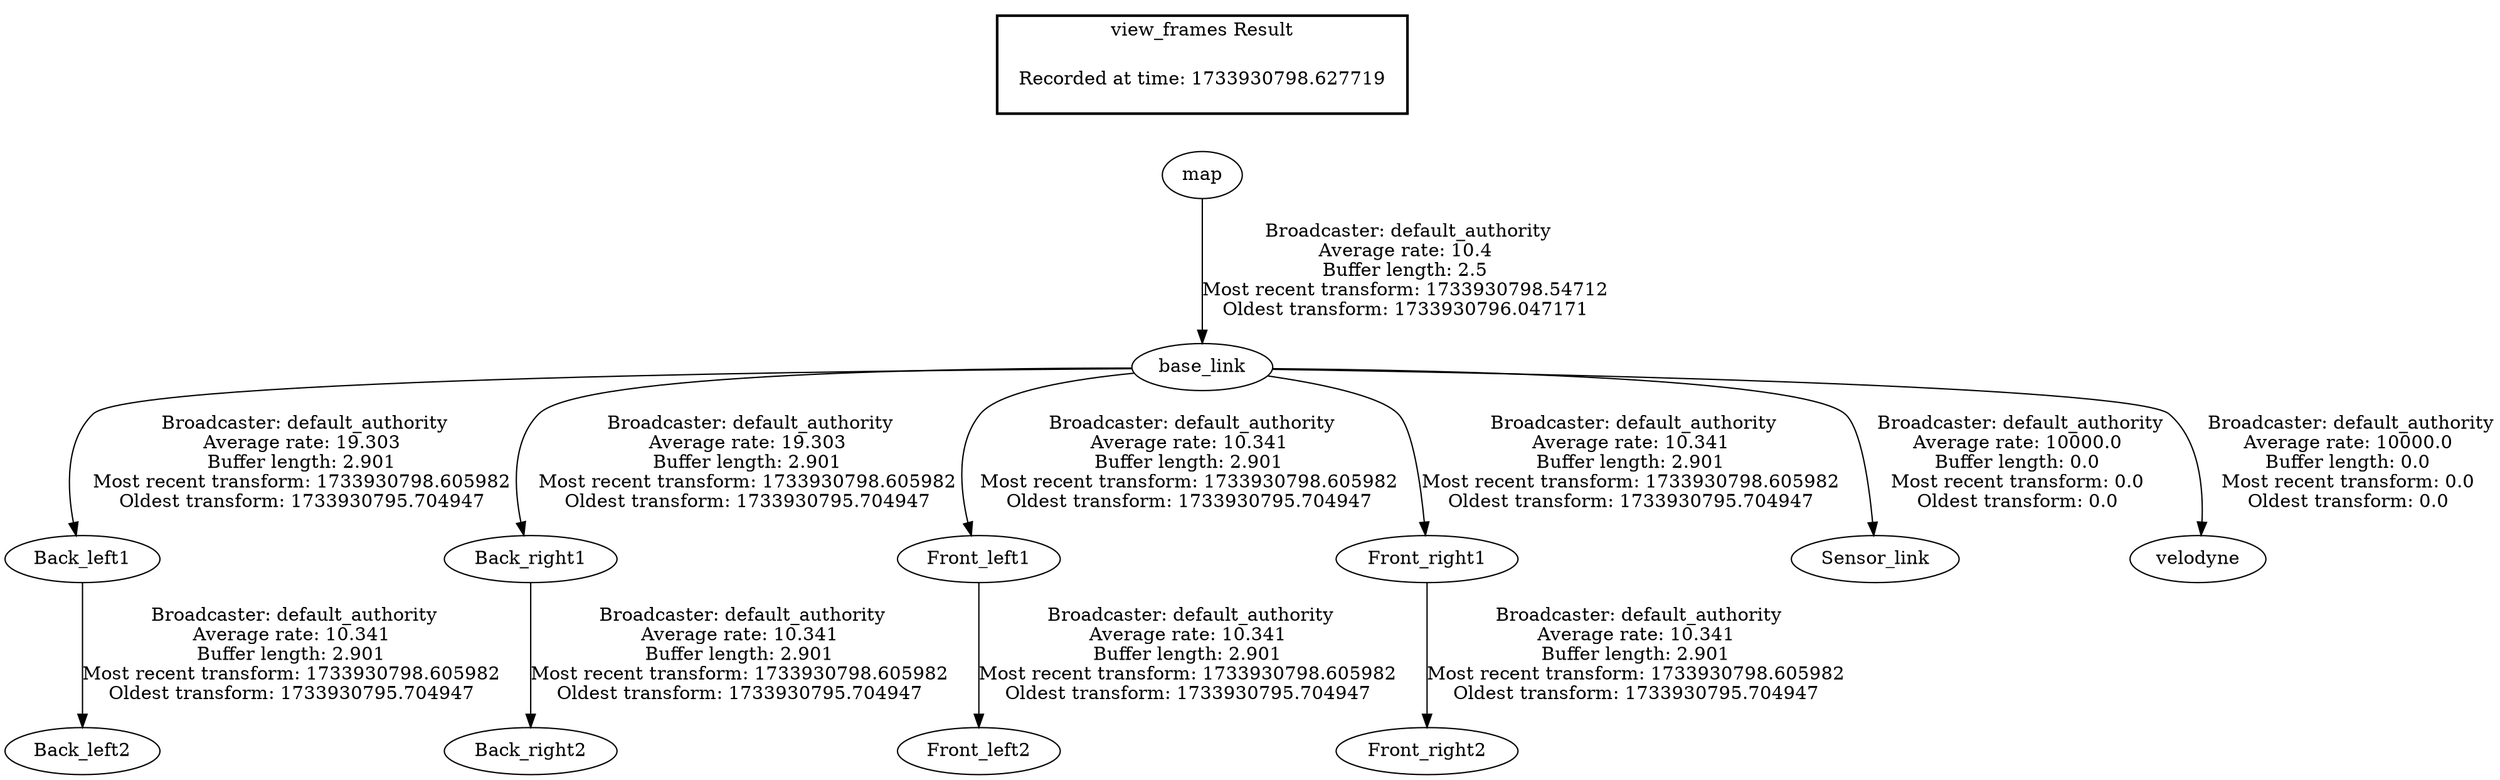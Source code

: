 digraph G {
"base_link" -> "Back_left1"[label=" Broadcaster: default_authority\nAverage rate: 19.303\nBuffer length: 2.901\nMost recent transform: 1733930798.605982\nOldest transform: 1733930795.704947\n"];
"map" -> "base_link"[label=" Broadcaster: default_authority\nAverage rate: 10.4\nBuffer length: 2.5\nMost recent transform: 1733930798.54712\nOldest transform: 1733930796.047171\n"];
"Back_left1" -> "Back_left2"[label=" Broadcaster: default_authority\nAverage rate: 10.341\nBuffer length: 2.901\nMost recent transform: 1733930798.605982\nOldest transform: 1733930795.704947\n"];
"base_link" -> "Back_right1"[label=" Broadcaster: default_authority\nAverage rate: 19.303\nBuffer length: 2.901\nMost recent transform: 1733930798.605982\nOldest transform: 1733930795.704947\n"];
"Back_right1" -> "Back_right2"[label=" Broadcaster: default_authority\nAverage rate: 10.341\nBuffer length: 2.901\nMost recent transform: 1733930798.605982\nOldest transform: 1733930795.704947\n"];
"base_link" -> "Front_left1"[label=" Broadcaster: default_authority\nAverage rate: 10.341\nBuffer length: 2.901\nMost recent transform: 1733930798.605982\nOldest transform: 1733930795.704947\n"];
"Front_left1" -> "Front_left2"[label=" Broadcaster: default_authority\nAverage rate: 10.341\nBuffer length: 2.901\nMost recent transform: 1733930798.605982\nOldest transform: 1733930795.704947\n"];
"base_link" -> "Front_right1"[label=" Broadcaster: default_authority\nAverage rate: 10.341\nBuffer length: 2.901\nMost recent transform: 1733930798.605982\nOldest transform: 1733930795.704947\n"];
"Front_right1" -> "Front_right2"[label=" Broadcaster: default_authority\nAverage rate: 10.341\nBuffer length: 2.901\nMost recent transform: 1733930798.605982\nOldest transform: 1733930795.704947\n"];
"base_link" -> "Sensor_link"[label=" Broadcaster: default_authority\nAverage rate: 10000.0\nBuffer length: 0.0\nMost recent transform: 0.0\nOldest transform: 0.0\n"];
"base_link" -> "velodyne"[label=" Broadcaster: default_authority\nAverage rate: 10000.0\nBuffer length: 0.0\nMost recent transform: 0.0\nOldest transform: 0.0\n"];
edge [style=invis];
 subgraph cluster_legend { style=bold; color=black; label ="view_frames Result";
"Recorded at time: 1733930798.627719"[ shape=plaintext ] ;
}->"map";
}